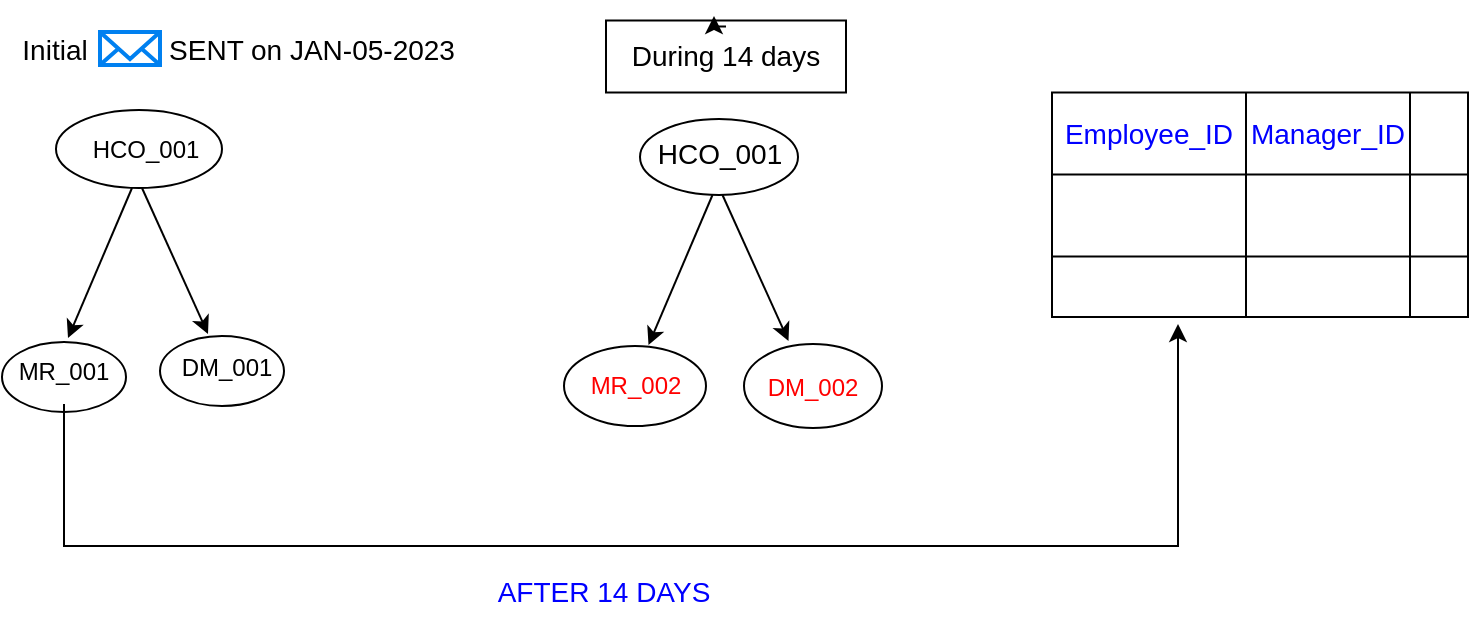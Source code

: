 <mxfile version="20.7.4" type="github">
  <diagram id="cPP8uyDvMr9w4AtACVv2" name="Page-1">
    <mxGraphModel dx="1434" dy="788" grid="0" gridSize="10" guides="1" tooltips="1" connect="1" arrows="1" fold="1" page="1" pageScale="1" pageWidth="850" pageHeight="1100" math="0" shadow="0">
      <root>
        <mxCell id="0" />
        <mxCell id="1" parent="0" />
        <mxCell id="47PZhOhdp5GFQi7_rv8r-1" value="" style="ellipse;whiteSpace=wrap;html=1;" vertex="1" parent="1">
          <mxGeometry x="29" y="92" width="83" height="39" as="geometry" />
        </mxCell>
        <mxCell id="47PZhOhdp5GFQi7_rv8r-2" value="HCO_001" style="text;html=1;strokeColor=none;fillColor=none;align=center;verticalAlign=middle;whiteSpace=wrap;rounded=0;" vertex="1" parent="1">
          <mxGeometry x="44" y="96.5" width="60" height="30" as="geometry" />
        </mxCell>
        <mxCell id="47PZhOhdp5GFQi7_rv8r-3" value="" style="endArrow=classic;html=1;rounded=0;" edge="1" parent="1">
          <mxGeometry width="50" height="50" relative="1" as="geometry">
            <mxPoint x="72" y="131" as="sourcePoint" />
            <mxPoint x="105" y="204" as="targetPoint" />
          </mxGeometry>
        </mxCell>
        <mxCell id="47PZhOhdp5GFQi7_rv8r-4" value="" style="endArrow=classic;html=1;rounded=0;" edge="1" parent="1">
          <mxGeometry x="0.247" y="26" width="50" height="50" relative="1" as="geometry">
            <mxPoint x="67" y="131" as="sourcePoint" />
            <mxPoint x="35" y="206" as="targetPoint" />
            <mxPoint as="offset" />
          </mxGeometry>
        </mxCell>
        <mxCell id="47PZhOhdp5GFQi7_rv8r-7" value="" style="ellipse;whiteSpace=wrap;html=1;" vertex="1" parent="1">
          <mxGeometry x="2" y="208" width="62" height="35" as="geometry" />
        </mxCell>
        <mxCell id="47PZhOhdp5GFQi7_rv8r-8" value="" style="ellipse;whiteSpace=wrap;html=1;" vertex="1" parent="1">
          <mxGeometry x="81" y="205" width="62" height="35" as="geometry" />
        </mxCell>
        <mxCell id="47PZhOhdp5GFQi7_rv8r-46" style="edgeStyle=orthogonalEdgeStyle;rounded=0;orthogonalLoop=1;jettySize=auto;html=1;fontSize=14;fontColor=#000000;" edge="1" parent="1" source="47PZhOhdp5GFQi7_rv8r-9">
          <mxGeometry relative="1" as="geometry">
            <mxPoint x="590" y="199" as="targetPoint" />
            <Array as="points">
              <mxPoint x="33" y="310" />
              <mxPoint x="590" y="310" />
            </Array>
          </mxGeometry>
        </mxCell>
        <mxCell id="47PZhOhdp5GFQi7_rv8r-9" value="MR_001" style="text;html=1;strokeColor=none;fillColor=none;align=center;verticalAlign=middle;whiteSpace=wrap;rounded=0;" vertex="1" parent="1">
          <mxGeometry x="6" y="206" width="54" height="33" as="geometry" />
        </mxCell>
        <mxCell id="47PZhOhdp5GFQi7_rv8r-10" value="DM_001" style="text;html=1;strokeColor=none;fillColor=none;align=center;verticalAlign=middle;whiteSpace=wrap;rounded=0;" vertex="1" parent="1">
          <mxGeometry x="86" y="205" width="57" height="32" as="geometry" />
        </mxCell>
        <mxCell id="47PZhOhdp5GFQi7_rv8r-13" value="" style="html=1;verticalLabelPosition=bottom;align=center;labelBackgroundColor=#ffffff;verticalAlign=top;strokeWidth=2;strokeColor=#0080F0;shadow=0;dashed=0;shape=mxgraph.ios7.icons.mail;" vertex="1" parent="1">
          <mxGeometry x="51" y="53" width="30" height="16.5" as="geometry" />
        </mxCell>
        <mxCell id="47PZhOhdp5GFQi7_rv8r-14" value="&lt;font style=&quot;font-size: 14px;&quot;&gt;Initial&lt;/font&gt;" style="text;html=1;align=center;verticalAlign=middle;resizable=0;points=[];autosize=1;strokeColor=none;fillColor=none;" vertex="1" parent="1">
          <mxGeometry x="3" y="47.25" width="50" height="29" as="geometry" />
        </mxCell>
        <mxCell id="47PZhOhdp5GFQi7_rv8r-15" value="SENT on JAN-05-2023" style="text;html=1;strokeColor=none;fillColor=none;align=center;verticalAlign=middle;whiteSpace=wrap;rounded=0;fontSize=14;" vertex="1" parent="1">
          <mxGeometry x="81" y="47.25" width="152" height="30" as="geometry" />
        </mxCell>
        <mxCell id="47PZhOhdp5GFQi7_rv8r-23" value="" style="rounded=0;whiteSpace=wrap;html=1;fontSize=14;" vertex="1" parent="1">
          <mxGeometry x="304" y="47.25" width="120" height="36" as="geometry" />
        </mxCell>
        <mxCell id="47PZhOhdp5GFQi7_rv8r-25" style="edgeStyle=orthogonalEdgeStyle;rounded=0;orthogonalLoop=1;jettySize=auto;html=1;exitX=0.5;exitY=0;exitDx=0;exitDy=0;fontSize=14;" edge="1" parent="1" source="47PZhOhdp5GFQi7_rv8r-24">
          <mxGeometry relative="1" as="geometry">
            <mxPoint x="358" y="45" as="targetPoint" />
          </mxGeometry>
        </mxCell>
        <mxCell id="47PZhOhdp5GFQi7_rv8r-24" value="During 14 days" style="text;html=1;strokeColor=none;fillColor=none;align=center;verticalAlign=middle;whiteSpace=wrap;rounded=0;fontSize=14;" vertex="1" parent="1">
          <mxGeometry x="292" y="50.25" width="144" height="30" as="geometry" />
        </mxCell>
        <mxCell id="47PZhOhdp5GFQi7_rv8r-26" value="" style="ellipse;whiteSpace=wrap;html=1;fontSize=14;" vertex="1" parent="1">
          <mxGeometry x="321" y="96.5" width="79" height="38" as="geometry" />
        </mxCell>
        <mxCell id="47PZhOhdp5GFQi7_rv8r-27" value="HCO_001" style="text;html=1;strokeColor=none;fillColor=none;align=center;verticalAlign=middle;whiteSpace=wrap;rounded=0;fontSize=14;" vertex="1" parent="1">
          <mxGeometry x="331.5" y="100.5" width="57.5" height="26.5" as="geometry" />
        </mxCell>
        <mxCell id="47PZhOhdp5GFQi7_rv8r-28" value="" style="endArrow=classic;html=1;rounded=0;" edge="1" parent="1">
          <mxGeometry x="1" y="254" width="50" height="50" relative="1" as="geometry">
            <mxPoint x="362.25" y="134.5" as="sourcePoint" />
            <mxPoint x="395.25" y="207.5" as="targetPoint" />
            <mxPoint x="17" y="51" as="offset" />
          </mxGeometry>
        </mxCell>
        <mxCell id="47PZhOhdp5GFQi7_rv8r-29" value="" style="endArrow=classic;html=1;rounded=0;" edge="1" parent="1">
          <mxGeometry x="0.247" y="26" width="50" height="50" relative="1" as="geometry">
            <mxPoint x="357.25" y="134.5" as="sourcePoint" />
            <mxPoint x="325.25" y="209.5" as="targetPoint" />
            <mxPoint as="offset" />
          </mxGeometry>
        </mxCell>
        <mxCell id="47PZhOhdp5GFQi7_rv8r-30" value="" style="ellipse;whiteSpace=wrap;html=1;fontSize=14;" vertex="1" parent="1">
          <mxGeometry x="283" y="210" width="71" height="40" as="geometry" />
        </mxCell>
        <mxCell id="47PZhOhdp5GFQi7_rv8r-31" value="" style="ellipse;whiteSpace=wrap;html=1;fontSize=14;" vertex="1" parent="1">
          <mxGeometry x="373" y="209" width="69" height="42" as="geometry" />
        </mxCell>
        <mxCell id="47PZhOhdp5GFQi7_rv8r-34" value="MR_002" style="text;html=1;strokeColor=none;fillColor=none;align=center;verticalAlign=middle;whiteSpace=wrap;rounded=0;fontColor=#ff0000;" vertex="1" parent="1">
          <mxGeometry x="292" y="213.5" width="54" height="33" as="geometry" />
        </mxCell>
        <mxCell id="47PZhOhdp5GFQi7_rv8r-35" value="DM_002" style="text;html=1;strokeColor=none;fillColor=none;align=center;verticalAlign=middle;whiteSpace=wrap;rounded=0;fontColor=#ff0000;" vertex="1" parent="1">
          <mxGeometry x="379" y="214.5" width="57" height="32" as="geometry" />
        </mxCell>
        <mxCell id="47PZhOhdp5GFQi7_rv8r-47" value="AFTER 14 DAYS" style="text;html=1;strokeColor=none;fillColor=none;align=center;verticalAlign=middle;whiteSpace=wrap;rounded=0;fontSize=14;fontColor=#0000FF;" vertex="1" parent="1">
          <mxGeometry x="219" y="318" width="168" height="30" as="geometry" />
        </mxCell>
        <mxCell id="47PZhOhdp5GFQi7_rv8r-48" value="" style="shape=table;html=1;whiteSpace=wrap;startSize=0;container=1;collapsible=0;childLayout=tableLayout;fontSize=14;fontColor=#0000FF;" vertex="1" parent="1">
          <mxGeometry x="527" y="83.25" width="208" height="112.25" as="geometry" />
        </mxCell>
        <mxCell id="47PZhOhdp5GFQi7_rv8r-49" value="" style="shape=tableRow;horizontal=0;startSize=0;swimlaneHead=0;swimlaneBody=0;top=0;left=0;bottom=0;right=0;collapsible=0;dropTarget=0;fillColor=none;points=[[0,0.5],[1,0.5]];portConstraint=eastwest;fontSize=14;fontColor=#0000FF;" vertex="1" parent="47PZhOhdp5GFQi7_rv8r-48">
          <mxGeometry width="208" height="41" as="geometry" />
        </mxCell>
        <mxCell id="47PZhOhdp5GFQi7_rv8r-50" value="Employee_ID" style="shape=partialRectangle;html=1;whiteSpace=wrap;connectable=0;fillColor=none;top=0;left=0;bottom=0;right=0;overflow=hidden;fontSize=14;fontColor=#0000FF;" vertex="1" parent="47PZhOhdp5GFQi7_rv8r-49">
          <mxGeometry width="97" height="41" as="geometry">
            <mxRectangle width="97" height="41" as="alternateBounds" />
          </mxGeometry>
        </mxCell>
        <mxCell id="47PZhOhdp5GFQi7_rv8r-51" value="Manager_ID" style="shape=partialRectangle;html=1;whiteSpace=wrap;connectable=0;fillColor=none;top=0;left=0;bottom=0;right=0;overflow=hidden;fontSize=14;fontColor=#0000FF;" vertex="1" parent="47PZhOhdp5GFQi7_rv8r-49">
          <mxGeometry x="97" width="82" height="41" as="geometry">
            <mxRectangle width="82" height="41" as="alternateBounds" />
          </mxGeometry>
        </mxCell>
        <mxCell id="47PZhOhdp5GFQi7_rv8r-52" value="" style="shape=partialRectangle;html=1;whiteSpace=wrap;connectable=0;fillColor=none;top=0;left=0;bottom=0;right=0;overflow=hidden;fontSize=14;fontColor=#0000FF;" vertex="1" parent="47PZhOhdp5GFQi7_rv8r-49">
          <mxGeometry x="179" width="29" height="41" as="geometry">
            <mxRectangle width="29" height="41" as="alternateBounds" />
          </mxGeometry>
        </mxCell>
        <mxCell id="47PZhOhdp5GFQi7_rv8r-53" value="" style="shape=tableRow;horizontal=0;startSize=0;swimlaneHead=0;swimlaneBody=0;top=0;left=0;bottom=0;right=0;collapsible=0;dropTarget=0;fillColor=none;points=[[0,0.5],[1,0.5]];portConstraint=eastwest;fontSize=14;fontColor=#0000FF;" vertex="1" parent="47PZhOhdp5GFQi7_rv8r-48">
          <mxGeometry y="41" width="208" height="41" as="geometry" />
        </mxCell>
        <mxCell id="47PZhOhdp5GFQi7_rv8r-54" value="" style="shape=partialRectangle;html=1;whiteSpace=wrap;connectable=0;fillColor=none;top=0;left=0;bottom=0;right=0;overflow=hidden;fontSize=14;fontColor=#0000FF;" vertex="1" parent="47PZhOhdp5GFQi7_rv8r-53">
          <mxGeometry width="97" height="41" as="geometry">
            <mxRectangle width="97" height="41" as="alternateBounds" />
          </mxGeometry>
        </mxCell>
        <mxCell id="47PZhOhdp5GFQi7_rv8r-55" value="" style="shape=partialRectangle;html=1;whiteSpace=wrap;connectable=0;fillColor=none;top=0;left=0;bottom=0;right=0;overflow=hidden;fontSize=14;fontColor=#0000FF;" vertex="1" parent="47PZhOhdp5GFQi7_rv8r-53">
          <mxGeometry x="97" width="82" height="41" as="geometry">
            <mxRectangle width="82" height="41" as="alternateBounds" />
          </mxGeometry>
        </mxCell>
        <mxCell id="47PZhOhdp5GFQi7_rv8r-56" value="" style="shape=partialRectangle;html=1;whiteSpace=wrap;connectable=0;fillColor=none;top=0;left=0;bottom=0;right=0;overflow=hidden;fontSize=14;fontColor=#0000FF;" vertex="1" parent="47PZhOhdp5GFQi7_rv8r-53">
          <mxGeometry x="179" width="29" height="41" as="geometry">
            <mxRectangle width="29" height="41" as="alternateBounds" />
          </mxGeometry>
        </mxCell>
        <mxCell id="47PZhOhdp5GFQi7_rv8r-57" value="" style="shape=tableRow;horizontal=0;startSize=0;swimlaneHead=0;swimlaneBody=0;top=0;left=0;bottom=0;right=0;collapsible=0;dropTarget=0;fillColor=none;points=[[0,0.5],[1,0.5]];portConstraint=eastwest;fontSize=14;fontColor=#0000FF;" vertex="1" parent="47PZhOhdp5GFQi7_rv8r-48">
          <mxGeometry y="82" width="208" height="30" as="geometry" />
        </mxCell>
        <mxCell id="47PZhOhdp5GFQi7_rv8r-58" value="" style="shape=partialRectangle;html=1;whiteSpace=wrap;connectable=0;fillColor=none;top=0;left=0;bottom=0;right=0;overflow=hidden;fontSize=14;fontColor=#0000FF;" vertex="1" parent="47PZhOhdp5GFQi7_rv8r-57">
          <mxGeometry width="97" height="30" as="geometry">
            <mxRectangle width="97" height="30" as="alternateBounds" />
          </mxGeometry>
        </mxCell>
        <mxCell id="47PZhOhdp5GFQi7_rv8r-59" value="" style="shape=partialRectangle;html=1;whiteSpace=wrap;connectable=0;fillColor=none;top=0;left=0;bottom=0;right=0;overflow=hidden;fontSize=14;fontColor=#0000FF;" vertex="1" parent="47PZhOhdp5GFQi7_rv8r-57">
          <mxGeometry x="97" width="82" height="30" as="geometry">
            <mxRectangle width="82" height="30" as="alternateBounds" />
          </mxGeometry>
        </mxCell>
        <mxCell id="47PZhOhdp5GFQi7_rv8r-60" value="" style="shape=partialRectangle;html=1;whiteSpace=wrap;connectable=0;fillColor=none;top=0;left=0;bottom=0;right=0;overflow=hidden;pointerEvents=1;fontSize=14;fontColor=#0000FF;" vertex="1" parent="47PZhOhdp5GFQi7_rv8r-57">
          <mxGeometry x="179" width="29" height="30" as="geometry">
            <mxRectangle width="29" height="30" as="alternateBounds" />
          </mxGeometry>
        </mxCell>
      </root>
    </mxGraphModel>
  </diagram>
</mxfile>
